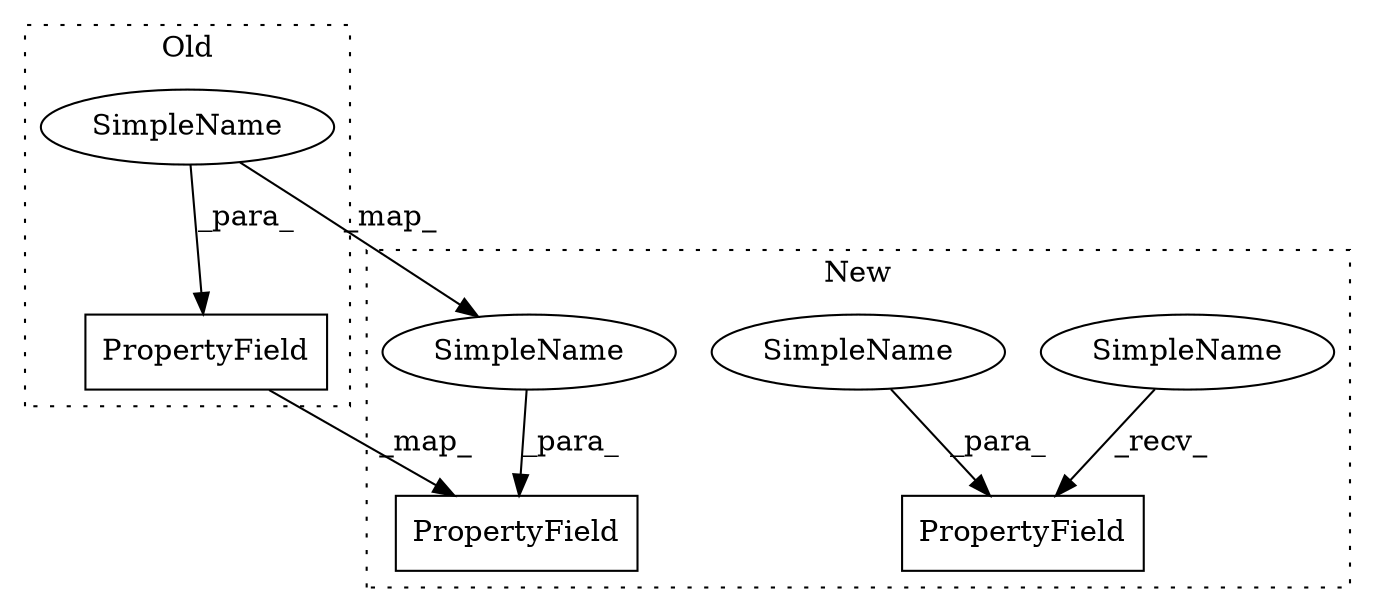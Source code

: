 digraph G {
subgraph cluster0 {
1 [label="PropertyField" a="32" s="9439,9460" l="14,1" shape="box"];
6 [label="SimpleName" a="42" s="9453" l="7" shape="ellipse"];
label = "Old";
style="dotted";
}
subgraph cluster1 {
2 [label="PropertyField" a="32" s="9796,9824" l="14,1" shape="box"];
3 [label="PropertyField" a="32" s="8482,8624" l="14,1" shape="box"];
4 [label="SimpleName" a="42" s="8496" l="14" shape="ellipse"];
5 [label="SimpleName" a="42" s="9810" l="14" shape="ellipse"];
7 [label="SimpleName" a="42" s="8466" l="15" shape="ellipse"];
label = "New";
style="dotted";
}
1 -> 2 [label="_map_"];
4 -> 3 [label="_para_"];
5 -> 2 [label="_para_"];
6 -> 1 [label="_para_"];
6 -> 5 [label="_map_"];
7 -> 3 [label="_recv_"];
}